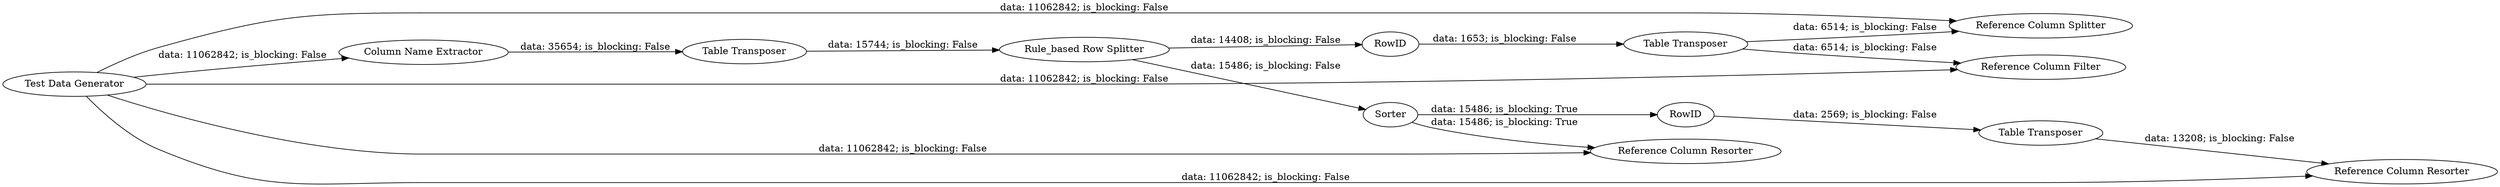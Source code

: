 digraph {
	"6601557006015801181_7" [label="Reference Column Splitter"]
	"6601557006015801181_8" [label="Table Transposer"]
	"6601557006015801181_12" [label="Table Transposer"]
	"6601557006015801181_10" [label="Reference Column Resorter"]
	"6601557006015801181_13" [label=Sorter]
	"6601557006015801181_3" [label="Table Transposer"]
	"6601557006015801181_14" [label=RowID]
	"6601557006015801181_11" [label="Rule_based Row Splitter"]
	"6601557006015801181_1" [label="Test Data Generator"]
	"6601557006015801181_4" [label=RowID]
	"6601557006015801181_2" [label="Column Name Extractor"]
	"6601557006015801181_17" [label="Reference Column Resorter"]
	"6601557006015801181_9" [label="Reference Column Filter"]
	"6601557006015801181_1" -> "6601557006015801181_2" [label="data: 11062842; is_blocking: False"]
	"6601557006015801181_2" -> "6601557006015801181_3" [label="data: 35654; is_blocking: False"]
	"6601557006015801181_11" -> "6601557006015801181_14" [label="data: 14408; is_blocking: False"]
	"6601557006015801181_1" -> "6601557006015801181_7" [label="data: 11062842; is_blocking: False"]
	"6601557006015801181_14" -> "6601557006015801181_8" [label="data: 1653; is_blocking: False"]
	"6601557006015801181_1" -> "6601557006015801181_9" [label="data: 11062842; is_blocking: False"]
	"6601557006015801181_8" -> "6601557006015801181_7" [label="data: 6514; is_blocking: False"]
	"6601557006015801181_4" -> "6601557006015801181_12" [label="data: 2569; is_blocking: False"]
	"6601557006015801181_12" -> "6601557006015801181_10" [label="data: 13208; is_blocking: False"]
	"6601557006015801181_3" -> "6601557006015801181_11" [label="data: 15744; is_blocking: False"]
	"6601557006015801181_1" -> "6601557006015801181_10" [label="data: 11062842; is_blocking: False"]
	"6601557006015801181_1" -> "6601557006015801181_17" [label="data: 11062842; is_blocking: False"]
	"6601557006015801181_11" -> "6601557006015801181_13" [label="data: 15486; is_blocking: False"]
	"6601557006015801181_13" -> "6601557006015801181_4" [label="data: 15486; is_blocking: True"]
	"6601557006015801181_13" -> "6601557006015801181_17" [label="data: 15486; is_blocking: True"]
	"6601557006015801181_8" -> "6601557006015801181_9" [label="data: 6514; is_blocking: False"]
	rankdir=LR
}
